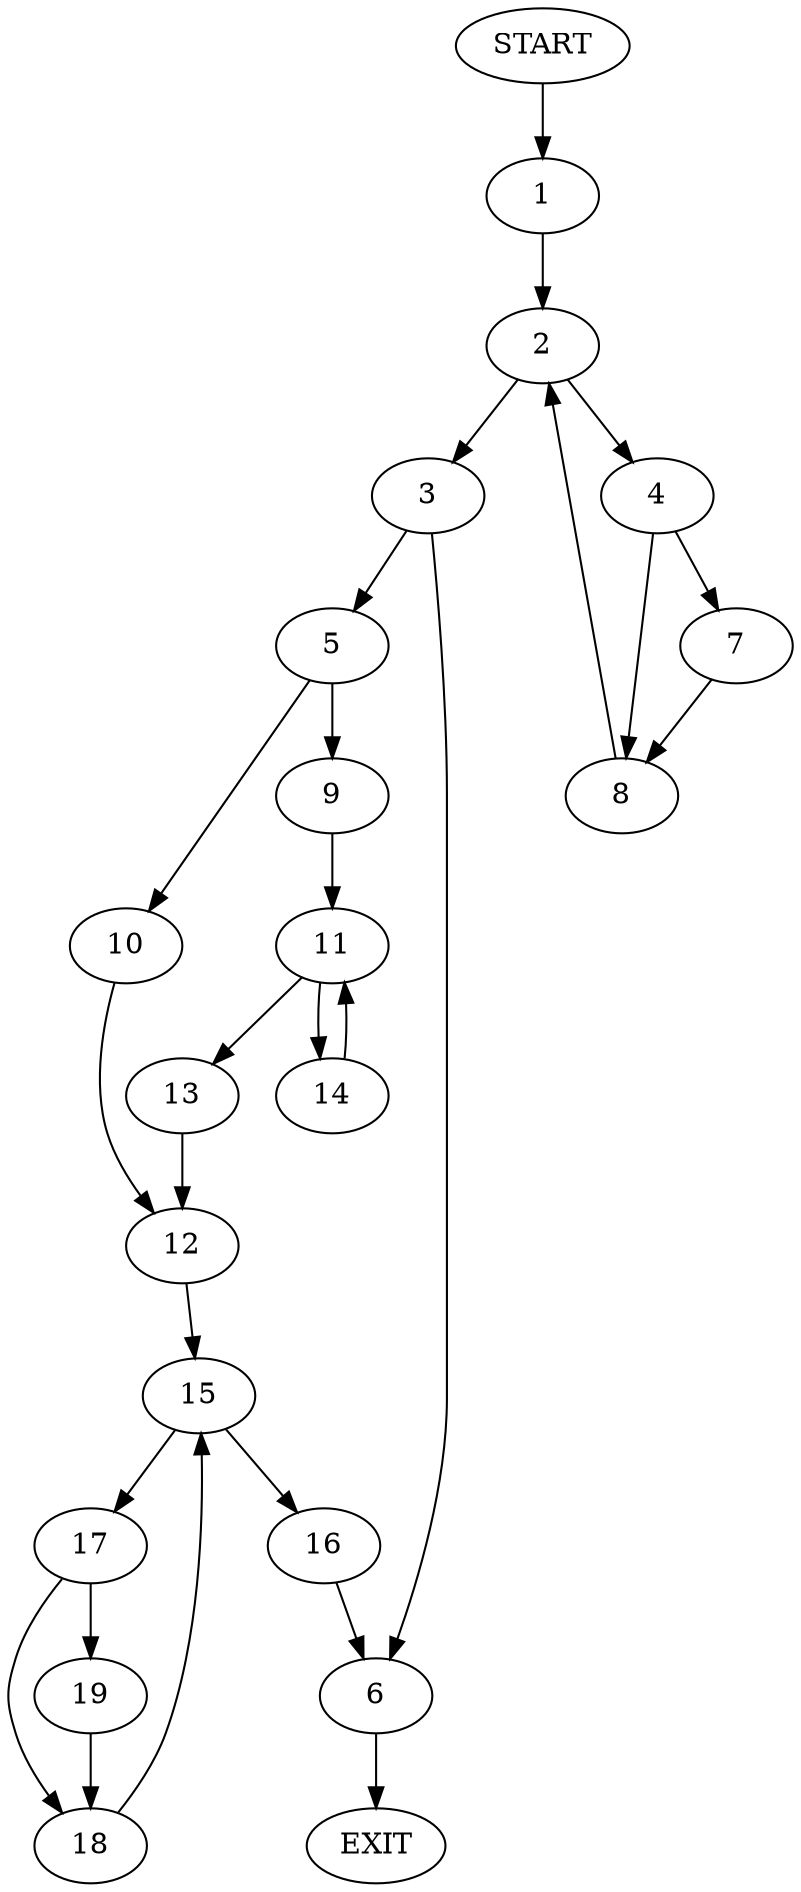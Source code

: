 digraph {
0 [label="START"]
20 [label="EXIT"]
0 -> 1
1 -> 2
2 -> 3
2 -> 4
3 -> 5
3 -> 6
4 -> 7
4 -> 8
8 -> 2
7 -> 8
6 -> 20
5 -> 9
5 -> 10
9 -> 11
10 -> 12
11 -> 13
11 -> 14
13 -> 12
14 -> 11
12 -> 15
15 -> 16
15 -> 17
17 -> 18
17 -> 19
16 -> 6
19 -> 18
18 -> 15
}
